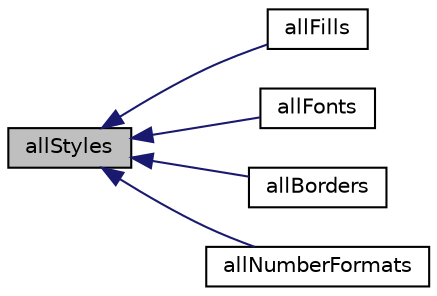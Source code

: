 digraph "allStyles"
{
  edge [fontname="Helvetica",fontsize="10",labelfontname="Helvetica",labelfontsize="10"];
  node [fontname="Helvetica",fontsize="10",shape=record];
  rankdir="LR";
  Node15 [label="allStyles",height=0.2,width=0.4,color="black", fillcolor="grey75", style="filled", fontcolor="black"];
  Node15 -> Node16 [dir="back",color="midnightblue",fontsize="10",style="solid",fontname="Helvetica"];
  Node16 [label="allFills",height=0.2,width=0.4,color="black", fillcolor="white", style="filled",URL="$class_p_h_p_excel___writer___excel2007___style.html#adbd698ffb99b5aa6d72fbbd09149fabd"];
  Node15 -> Node17 [dir="back",color="midnightblue",fontsize="10",style="solid",fontname="Helvetica"];
  Node17 [label="allFonts",height=0.2,width=0.4,color="black", fillcolor="white", style="filled",URL="$class_p_h_p_excel___writer___excel2007___style.html#a84de9cf13b3881b0fa196ec716b90500"];
  Node15 -> Node18 [dir="back",color="midnightblue",fontsize="10",style="solid",fontname="Helvetica"];
  Node18 [label="allBorders",height=0.2,width=0.4,color="black", fillcolor="white", style="filled",URL="$class_p_h_p_excel___writer___excel2007___style.html#a266bec9ca244a767fdc8b33987940816"];
  Node15 -> Node19 [dir="back",color="midnightblue",fontsize="10",style="solid",fontname="Helvetica"];
  Node19 [label="allNumberFormats",height=0.2,width=0.4,color="black", fillcolor="white", style="filled",URL="$class_p_h_p_excel___writer___excel2007___style.html#a7980426472bc93d8cd6638b87a65f4ec"];
}
